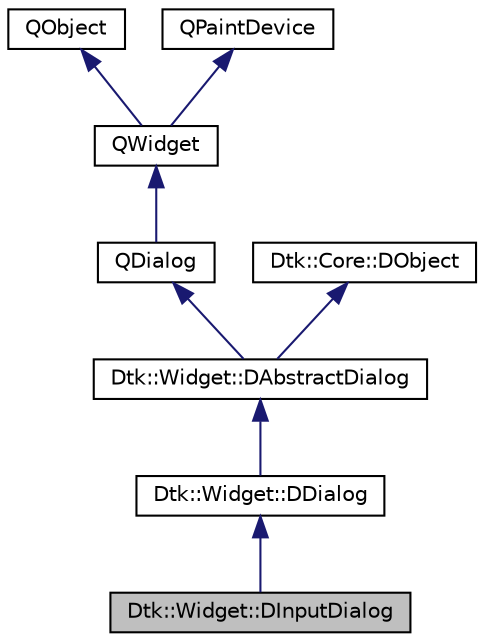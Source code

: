 digraph "Dtk::Widget::DInputDialog"
{
  edge [fontname="Helvetica",fontsize="10",labelfontname="Helvetica",labelfontsize="10"];
  node [fontname="Helvetica",fontsize="10",shape=record];
  Node0 [label="Dtk::Widget::DInputDialog",height=0.2,width=0.4,color="black", fillcolor="grey75", style="filled", fontcolor="black"];
  Node1 -> Node0 [dir="back",color="midnightblue",fontsize="10",style="solid",fontname="Helvetica"];
  Node1 [label="Dtk::Widget::DDialog",height=0.2,width=0.4,color="black", fillcolor="white", style="filled",URL="$class_dtk_1_1_widget_1_1_d_dialog.html",tooltip="可以使用 DDialog 类快速创建符合 DDE 风格的简要对话框窗口。 "];
  Node2 -> Node1 [dir="back",color="midnightblue",fontsize="10",style="solid",fontname="Helvetica"];
  Node2 [label="Dtk::Widget::DAbstractDialog",height=0.2,width=0.4,color="black", fillcolor="white", style="filled",URL="$class_dtk_1_1_widget_1_1_d_abstract_dialog.html",tooltip="可以使用 DAbstractDialog 类创建符合 DDE 风格的对话框窗口。 "];
  Node3 -> Node2 [dir="back",color="midnightblue",fontsize="10",style="solid",fontname="Helvetica"];
  Node3 [label="QDialog",height=0.2,width=0.4,color="black", fillcolor="white", style="filled",URL="/home/xmuli/project/dtk/tags/qtwidgets.tags$qdialog.html"];
  Node4 -> Node3 [dir="back",color="midnightblue",fontsize="10",style="solid",fontname="Helvetica"];
  Node4 [label="QWidget",height=0.2,width=0.4,color="black", fillcolor="white", style="filled",URL="/home/xmuli/project/dtk/tags/qtwidgets.tags$qwidget.html"];
  Node5 -> Node4 [dir="back",color="midnightblue",fontsize="10",style="solid",fontname="Helvetica"];
  Node5 [label="QObject",height=0.2,width=0.4,color="black", fillcolor="white", style="filled",URL="/home/xmuli/project/dtk/tags/qtcore.tags$qobject.html"];
  Node6 -> Node4 [dir="back",color="midnightblue",fontsize="10",style="solid",fontname="Helvetica"];
  Node6 [label="QPaintDevice",height=0.2,width=0.4,color="black", fillcolor="white", style="filled",URL="/home/xmuli/project/dtk/tags/qtgui.tags$qpaintdevice.html"];
  Node7 -> Node2 [dir="back",color="midnightblue",fontsize="10",style="solid",fontname="Helvetica"];
  Node7 [label="Dtk::Core::DObject",height=0.2,width=0.4,color="black", fillcolor="white", style="filled",URL="$class_dtk_1_1_core_1_1_d_object.html",tooltip="deepin-tool-kit 中所有公开类的祖先类。 "];
}
